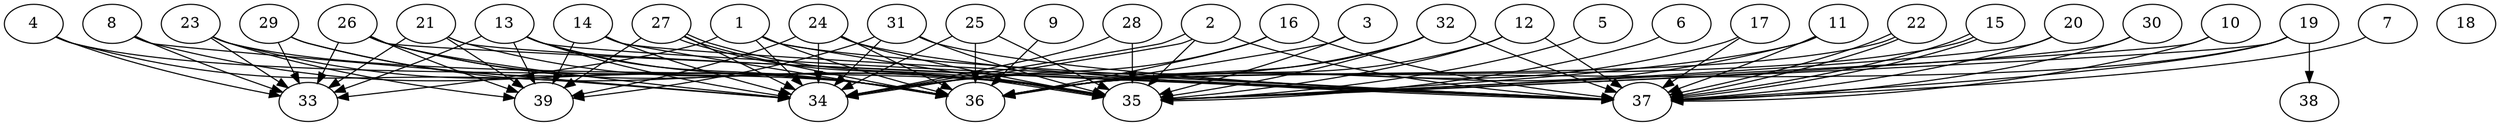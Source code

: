 // DAG (tier=3-complex, mode=data, n=39, ccr=0.527, fat=0.859, density=0.702, regular=0.289, jump=0.300, mindata=4194304, maxdata=33554432)
// DAG automatically generated by daggen at Sun Aug 24 16:33:35 2025
// /home/ermia/Project/Environments/daggen/bin/daggen --dot --ccr 0.527 --fat 0.859 --regular 0.289 --density 0.702 --jump 0.300 --mindata 4194304 --maxdata 33554432 -n 39 
digraph G {
  1 [size="14982999233789952000000", alpha="0.07", expect_size="7491499616894976000000"]
  1 -> 33 [size ="4862084382720000"]
  1 -> 34 [size ="4862084382720000"]
  1 -> 35 [size ="4862084382720000"]
  1 -> 36 [size ="4862084382720000"]
  1 -> 37 [size ="4862084382720000"]
  2 [size="12505793137699457024", alpha="0.00", expect_size="6252896568849728512"]
  2 -> 34 [size ="6835659528470528"]
  2 -> 34 [size ="6835659528470528"]
  2 -> 35 [size ="6835659528470528"]
  2 -> 37 [size ="6835659528470528"]
  3 [size="5798955385472594", alpha="0.08", expect_size="2899477692736297"]
  3 -> 35 [size ="573305060851712"]
  3 -> 36 [size ="573305060851712"]
  4 [size="14338989053968384000000", alpha="0.12", expect_size="7169494526984192000000"]
  4 -> 33 [size ="4721742970880000"]
  4 -> 34 [size ="4721742970880000"]
  4 -> 36 [size ="4721742970880000"]
  5 [size="39791625871953600", alpha="0.13", expect_size="19895812935976800"]
  5 -> 35 [size ="2935608880136192"]
  6 [size="24616247386441240281088", alpha="0.01", expect_size="12308123693220620140544"]
  6 -> 35 [size ="6769727988826112"]
  7 [size="774697120927072649216", alpha="0.19", expect_size="387348560463536324608"]
  7 -> 37 [size ="674804466188288"]
  8 [size="12158938072018857984", alpha="0.07", expect_size="6079469036009428992"]
  8 -> 33 [size ="4574833144758272"]
  8 -> 34 [size ="4574833144758272"]
  8 -> 36 [size ="4574833144758272"]
  9 [size="23722631898106691584000", alpha="0.14", expect_size="11861315949053345792000"]
  9 -> 36 [size ="6604884593868800"]
  10 [size="736474811149284540416", alpha="0.06", expect_size="368237405574642270208"]
  10 -> 35 [size ="652421982322688"]
  10 -> 37 [size ="652421982322688"]
  11 [size="13578624940787323895808", alpha="0.07", expect_size="6789312470393661947904"]
  11 -> 35 [size ="4553309612408832"]
  11 -> 36 [size ="4553309612408832"]
  11 -> 37 [size ="4553309612408832"]
  12 [size="16101972726465429504000", alpha="0.05", expect_size="8050986363232714752000"]
  12 -> 35 [size ="5101243387084800"]
  12 -> 36 [size ="5101243387084800"]
  12 -> 37 [size ="5101243387084800"]
  13 [size="32771145828664369741824", alpha="0.16", expect_size="16385572914332184870912"]
  13 -> 33 [size ="8192524296388608"]
  13 -> 34 [size ="8192524296388608"]
  13 -> 35 [size ="8192524296388608"]
  13 -> 36 [size ="8192524296388608"]
  13 -> 37 [size ="8192524296388608"]
  13 -> 39 [size ="8192524296388608"]
  14 [size="142156109776610304", alpha="0.19", expect_size="71078054888305152"]
  14 -> 34 [size ="5636725850243072"]
  14 -> 36 [size ="5636725850243072"]
  14 -> 37 [size ="5636725850243072"]
  14 -> 39 [size ="5636725850243072"]
  15 [size="10101004622253522944000", alpha="0.05", expect_size="5050502311126761472000"]
  15 -> 36 [size ="3738232999116800"]
  15 -> 37 [size ="3738232999116800"]
  15 -> 37 [size ="3738232999116800"]
  16 [size="3049994439438671360", alpha="0.10", expect_size="1524997219719335680"]
  16 -> 34 [size ="4761630801920000"]
  16 -> 36 [size ="4761630801920000"]
  16 -> 37 [size ="4761630801920000"]
  17 [size="17365801767713537785856", alpha="0.18", expect_size="8682900883856768892928"]
  17 -> 36 [size ="5364796010528768"]
  17 -> 37 [size ="5364796010528768"]
  18 [size="9173004732750910", alpha="0.14", expect_size="4586502366375455"]
  19 [size="8709997813596902400", alpha="0.05", expect_size="4354998906798451200"]
  19 -> 35 [size ="3010780672819200"]
  19 -> 36 [size ="3010780672819200"]
  19 -> 37 [size ="3010780672819200"]
  19 -> 38 [size ="3010780672819200"]
  20 [size="19375149812554647207936", alpha="0.14", expect_size="9687574906277323603968"]
  20 -> 35 [size ="5771030459056128"]
  20 -> 37 [size ="5771030459056128"]
  21 [size="543798865629454270464", alpha="0.18", expect_size="271899432814727135232"]
  21 -> 33 [size ="532985652707328"]
  21 -> 35 [size ="532985652707328"]
  21 -> 37 [size ="532985652707328"]
  21 -> 39 [size ="532985652707328"]
  22 [size="5453940844025365504", alpha="0.05", expect_size="2726970422012682752"]
  22 -> 36 [size ="4173441741619200"]
  22 -> 37 [size ="4173441741619200"]
  22 -> 37 [size ="4173441741619200"]
  23 [size="996126611834822197248", alpha="0.18", expect_size="498063305917411098624"]
  23 -> 33 [size ="797932857065472"]
  23 -> 35 [size ="797932857065472"]
  23 -> 36 [size ="797932857065472"]
  23 -> 39 [size ="797932857065472"]
  24 [size="20243205385801957376000", alpha="0.10", expect_size="10121602692900978688000"]
  24 -> 34 [size ="5942139473100800"]
  24 -> 35 [size ="5942139473100800"]
  24 -> 36 [size ="5942139473100800"]
  24 -> 37 [size ="5942139473100800"]
  24 -> 39 [size ="5942139473100800"]
  25 [size="123185895474492096", alpha="0.10", expect_size="61592947737246048"]
  25 -> 34 [size ="2876590618836992"]
  25 -> 35 [size ="2876590618836992"]
  25 -> 36 [size ="2876590618836992"]
  26 [size="7517003976726806528000", alpha="0.01", expect_size="3758501988363403264000"]
  26 -> 33 [size ="3069868978995200"]
  26 -> 34 [size ="3069868978995200"]
  26 -> 35 [size ="3069868978995200"]
  26 -> 36 [size ="3069868978995200"]
  26 -> 37 [size ="3069868978995200"]
  26 -> 39 [size ="3069868978995200"]
  27 [size="3435718617767886336", alpha="0.07", expect_size="1717859308883943168"]
  27 -> 34 [size ="3471863120396288"]
  27 -> 35 [size ="3471863120396288"]
  27 -> 35 [size ="3471863120396288"]
  27 -> 36 [size ="3471863120396288"]
  27 -> 39 [size ="3471863120396288"]
  28 [size="1265139336727098294272", alpha="0.07", expect_size="632569668363549147136"]
  28 -> 34 [size ="935798245425152"]
  28 -> 35 [size ="935798245425152"]
  29 [size="233905214853126029312", alpha="0.14", expect_size="116952607426563014656"]
  29 -> 33 [size ="303703588339712"]
  29 -> 35 [size ="303703588339712"]
  29 -> 36 [size ="303703588339712"]
  30 [size="29223576507030437888000", alpha="0.02", expect_size="14611788253515218944000"]
  30 -> 35 [size ="7590066205491200"]
  30 -> 37 [size ="7590066205491200"]
  31 [size="186484507746021888", alpha="0.11", expect_size="93242253873010944"]
  31 -> 34 [size ="5872241724096512"]
  31 -> 35 [size ="5872241724096512"]
  31 -> 37 [size ="5872241724096512"]
  31 -> 39 [size ="5872241724096512"]
  32 [size="100711630490114736", alpha="0.01", expect_size="50355815245057368"]
  32 -> 34 [size ="3322974329372672"]
  32 -> 35 [size ="3322974329372672"]
  32 -> 36 [size ="3322974329372672"]
  32 -> 37 [size ="3322974329372672"]
  33 [size="6789181479561680", alpha="0.11", expect_size="3394590739780840"]
  34 [size="710236540083978108928", alpha="0.15", expect_size="355118270041989054464"]
  35 [size="35293336031834132185088", alpha="0.04", expect_size="17646668015917066092544"]
  36 [size="10527465440075944296448", alpha="0.13", expect_size="5263732720037972148224"]
  37 [size="12815075992837681152", alpha="0.12", expect_size="6407537996418840576"]
  38 [size="9365482370292400128", alpha="0.14", expect_size="4682741185146200064"]
  39 [size="245107902333774688", alpha="0.06", expect_size="122553951166887344"]
}